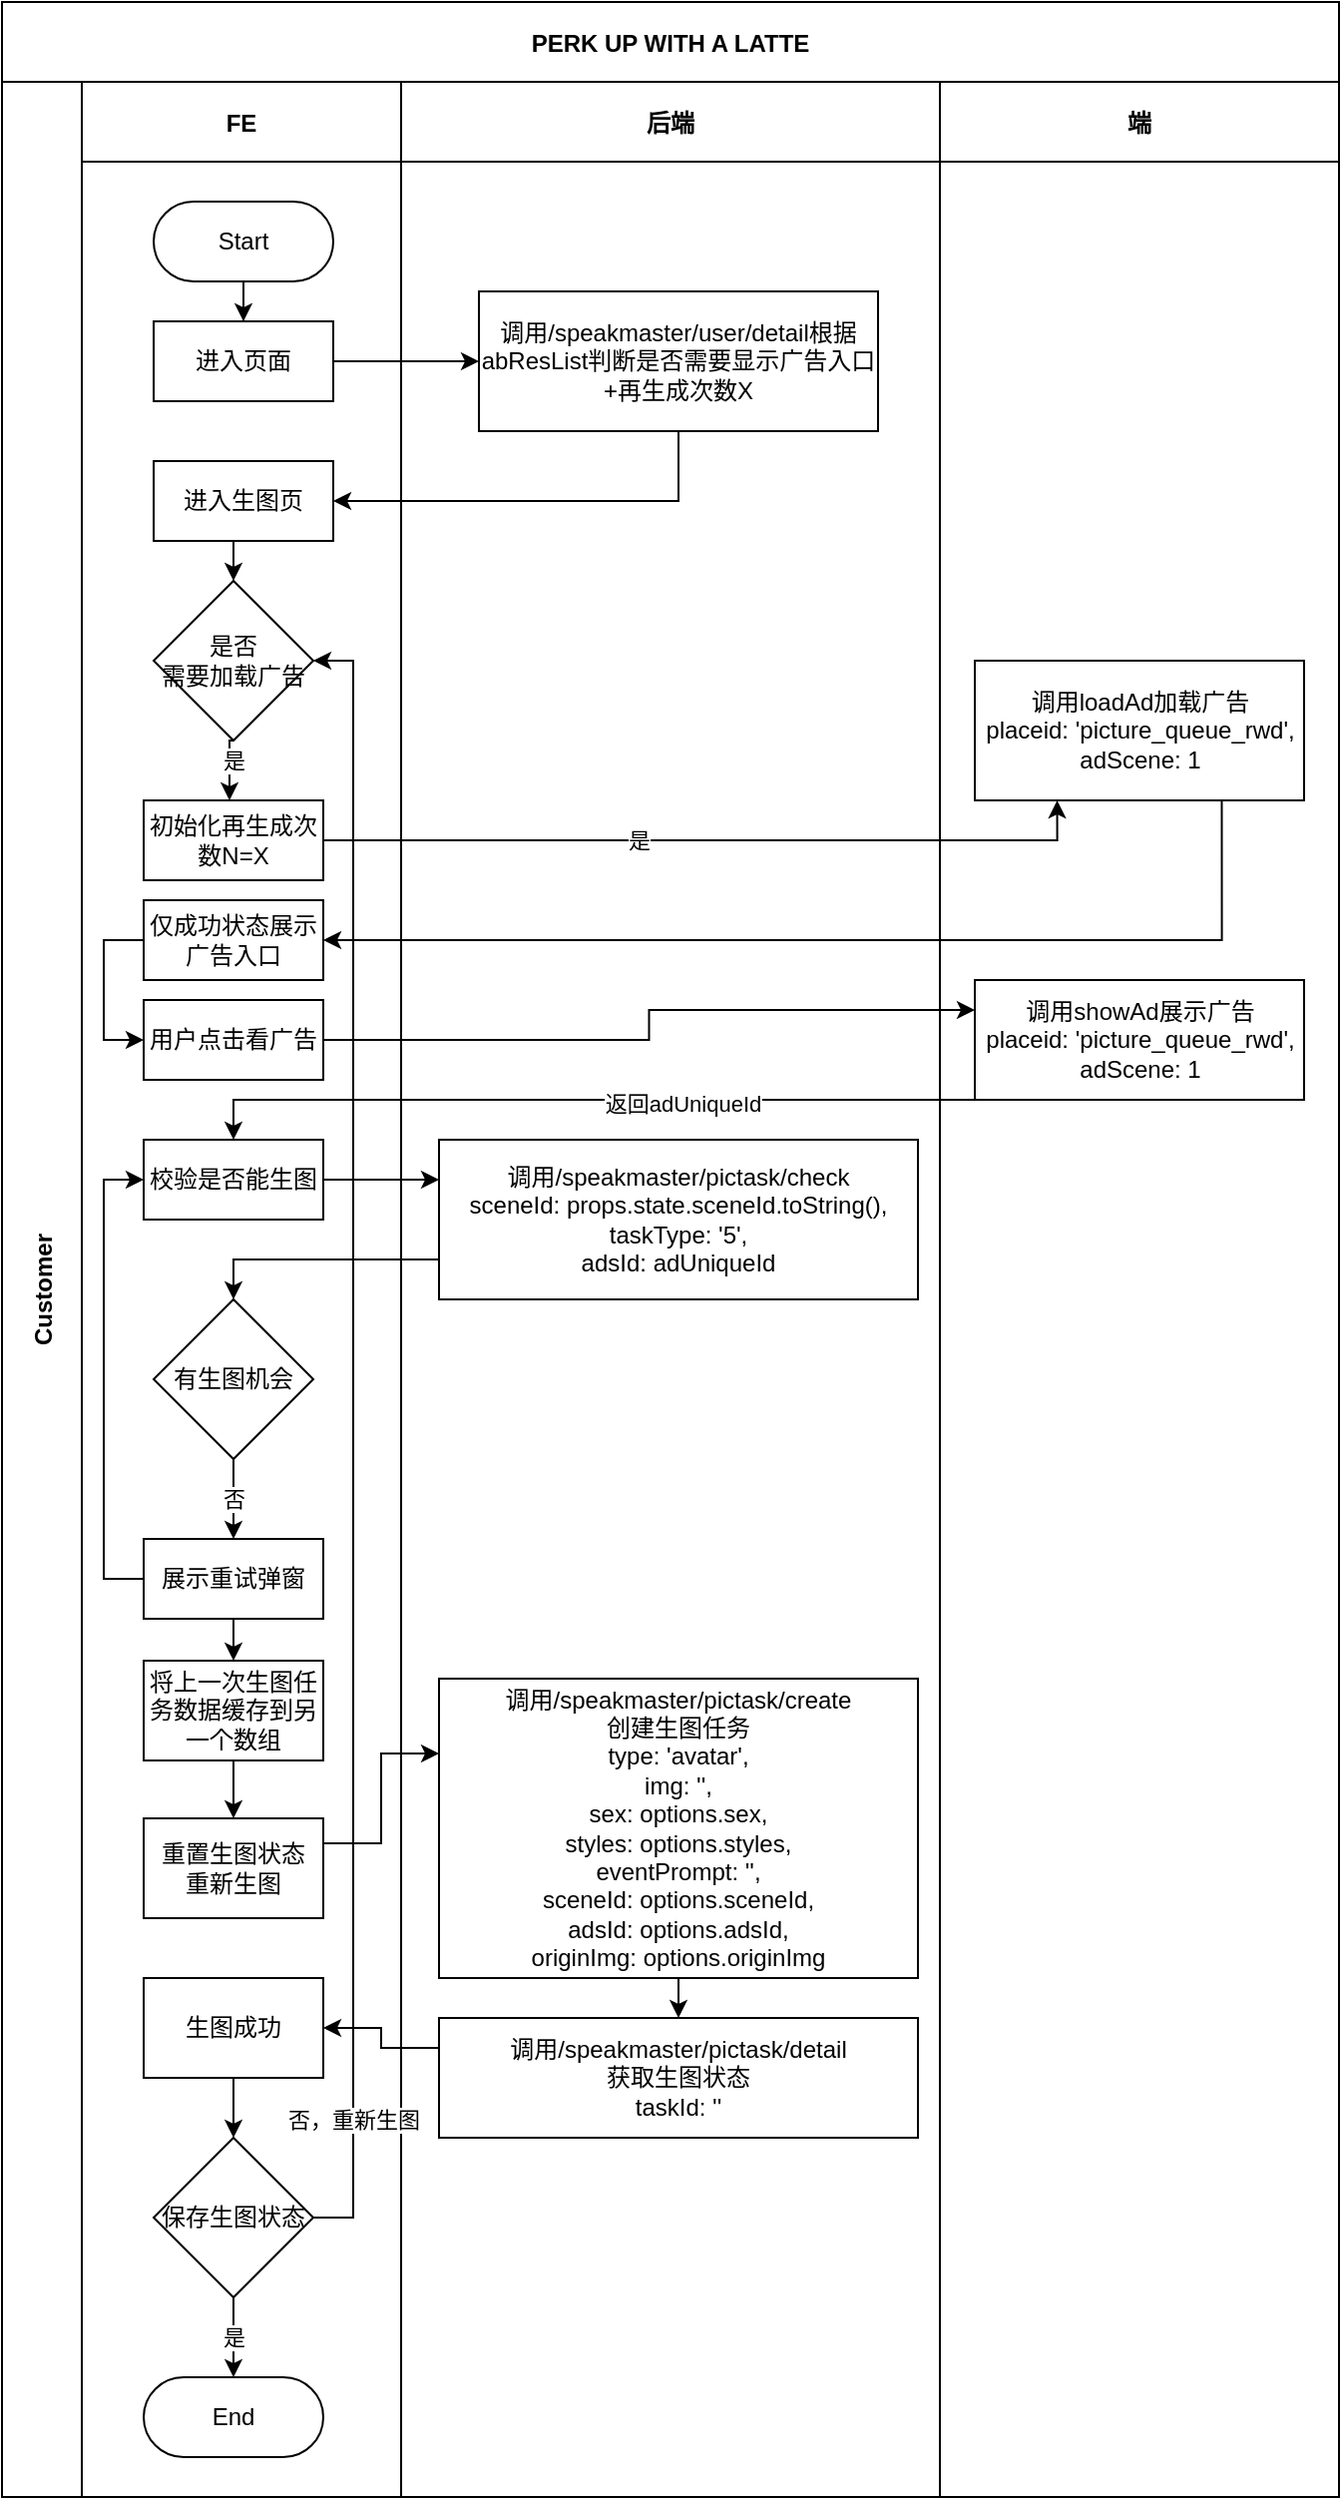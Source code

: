 <mxfile version="26.0.16">
  <diagram id="kgpKYQtTHZ0yAKxKKP6v" name="Page-1">
    <mxGraphModel dx="934" dy="568" grid="1" gridSize="10" guides="1" tooltips="1" connect="1" arrows="1" fold="1" page="1" pageScale="1" pageWidth="850" pageHeight="1100" math="0" shadow="0">
      <root>
        <mxCell id="0" />
        <mxCell id="1" parent="0" />
        <mxCell id="3nuBFxr9cyL0pnOWT2aG-1" value="PERK UP WITH A LATTE" style="shape=table;childLayout=tableLayout;startSize=40;collapsible=0;recursiveResize=0;expand=0;fillColor=none;fontStyle=1" parent="1" vertex="1">
          <mxGeometry x="100" y="70" width="670" height="1250" as="geometry" />
        </mxCell>
        <mxCell id="3nuBFxr9cyL0pnOWT2aG-3" value="Customer" style="shape=tableRow;horizontal=0;swimlaneHead=0;swimlaneBody=0;top=0;left=0;bottom=0;right=0;fillColor=none;points=[[0,0.5],[1,0.5]];portConstraint=eastwest;startSize=40;collapsible=0;recursiveResize=0;expand=0;fontStyle=1;" parent="3nuBFxr9cyL0pnOWT2aG-1" vertex="1">
          <mxGeometry y="40" width="670" height="1210" as="geometry" />
        </mxCell>
        <mxCell id="3nuBFxr9cyL0pnOWT2aG-4" value="FE" style="swimlane;swimlaneHead=0;swimlaneBody=0;connectable=0;fillColor=none;startSize=40;collapsible=0;recursiveResize=0;expand=0;fontStyle=1;" parent="3nuBFxr9cyL0pnOWT2aG-3" vertex="1">
          <mxGeometry x="40" width="160" height="1210" as="geometry">
            <mxRectangle width="160" height="1210" as="alternateBounds" />
          </mxGeometry>
        </mxCell>
        <mxCell id="3nuBFxr9cyL0pnOWT2aG-5" style="edgeStyle=orthogonalEdgeStyle;rounded=0;orthogonalLoop=1;jettySize=auto;html=1;" parent="3nuBFxr9cyL0pnOWT2aG-4" source="3nuBFxr9cyL0pnOWT2aG-6" target="3nuBFxr9cyL0pnOWT2aG-7" edge="1">
          <mxGeometry relative="1" as="geometry" />
        </mxCell>
        <mxCell id="3nuBFxr9cyL0pnOWT2aG-6" value="Start" style="rounded=1;whiteSpace=wrap;html=1;arcSize=50;" parent="3nuBFxr9cyL0pnOWT2aG-4" vertex="1">
          <mxGeometry x="36" y="60" width="90" height="40" as="geometry" />
        </mxCell>
        <mxCell id="3nuBFxr9cyL0pnOWT2aG-7" value="进入页面" style="rounded=0;whiteSpace=wrap;html=1;" parent="3nuBFxr9cyL0pnOWT2aG-4" vertex="1">
          <mxGeometry x="36" y="120" width="90" height="40" as="geometry" />
        </mxCell>
        <mxCell id="83-cvZ2OEZh-le51dASl-3" style="edgeStyle=orthogonalEdgeStyle;rounded=0;orthogonalLoop=1;jettySize=auto;html=1;exitX=0.5;exitY=1;exitDx=0;exitDy=0;entryX=0.5;entryY=0;entryDx=0;entryDy=0;" edge="1" parent="3nuBFxr9cyL0pnOWT2aG-4" source="3nuBFxr9cyL0pnOWT2aG-17" target="83-cvZ2OEZh-le51dASl-2">
          <mxGeometry relative="1" as="geometry" />
        </mxCell>
        <mxCell id="3nuBFxr9cyL0pnOWT2aG-17" value="进入生图页" style="rounded=0;whiteSpace=wrap;html=1;" parent="3nuBFxr9cyL0pnOWT2aG-4" vertex="1">
          <mxGeometry x="36" y="190" width="90" height="40" as="geometry" />
        </mxCell>
        <mxCell id="83-cvZ2OEZh-le51dASl-7" style="edgeStyle=orthogonalEdgeStyle;rounded=0;orthogonalLoop=1;jettySize=auto;html=1;exitX=0.5;exitY=1;exitDx=0;exitDy=0;entryX=0.5;entryY=0;entryDx=0;entryDy=0;" edge="1" parent="3nuBFxr9cyL0pnOWT2aG-4" source="83-cvZ2OEZh-le51dASl-2">
          <mxGeometry relative="1" as="geometry">
            <mxPoint x="74" y="330" as="sourcePoint" />
            <mxPoint x="74" y="360" as="targetPoint" />
          </mxGeometry>
        </mxCell>
        <mxCell id="83-cvZ2OEZh-le51dASl-51" value="是" style="edgeLabel;html=1;align=center;verticalAlign=middle;resizable=0;points=[];" vertex="1" connectable="0" parent="83-cvZ2OEZh-le51dASl-7">
          <mxGeometry x="-0.267" y="4" relative="1" as="geometry">
            <mxPoint x="-2" as="offset" />
          </mxGeometry>
        </mxCell>
        <mxCell id="83-cvZ2OEZh-le51dASl-2" value="&lt;div&gt;是否&lt;/div&gt;需要加载广告" style="rhombus;whiteSpace=wrap;html=1;" vertex="1" parent="3nuBFxr9cyL0pnOWT2aG-4">
          <mxGeometry x="36" y="250" width="80" height="80" as="geometry" />
        </mxCell>
        <mxCell id="83-cvZ2OEZh-le51dASl-6" value="初始化再生成次数N=X" style="rounded=0;whiteSpace=wrap;html=1;" vertex="1" parent="3nuBFxr9cyL0pnOWT2aG-4">
          <mxGeometry x="31" y="360" width="90" height="40" as="geometry" />
        </mxCell>
        <mxCell id="83-cvZ2OEZh-le51dASl-8" value="用户点击看广告" style="rounded=0;whiteSpace=wrap;html=1;" vertex="1" parent="3nuBFxr9cyL0pnOWT2aG-4">
          <mxGeometry x="31" y="460" width="90" height="40" as="geometry" />
        </mxCell>
        <mxCell id="83-cvZ2OEZh-le51dASl-27" value="校验是否能生图" style="rounded=0;whiteSpace=wrap;html=1;" vertex="1" parent="3nuBFxr9cyL0pnOWT2aG-4">
          <mxGeometry x="31" y="530" width="90" height="40" as="geometry" />
        </mxCell>
        <mxCell id="83-cvZ2OEZh-le51dASl-32" value="否" style="edgeStyle=orthogonalEdgeStyle;rounded=0;orthogonalLoop=1;jettySize=auto;html=1;exitX=0.5;exitY=1;exitDx=0;exitDy=0;entryX=0.5;entryY=0;entryDx=0;entryDy=0;" edge="1" parent="3nuBFxr9cyL0pnOWT2aG-4" source="83-cvZ2OEZh-le51dASl-29" target="83-cvZ2OEZh-le51dASl-31">
          <mxGeometry relative="1" as="geometry" />
        </mxCell>
        <mxCell id="83-cvZ2OEZh-le51dASl-29" value="有生图机会&lt;div&gt;&lt;/div&gt;" style="rhombus;whiteSpace=wrap;html=1;" vertex="1" parent="3nuBFxr9cyL0pnOWT2aG-4">
          <mxGeometry x="36" y="610" width="80" height="80" as="geometry" />
        </mxCell>
        <mxCell id="83-cvZ2OEZh-le51dASl-33" style="edgeStyle=orthogonalEdgeStyle;rounded=0;orthogonalLoop=1;jettySize=auto;html=1;exitX=0;exitY=0.5;exitDx=0;exitDy=0;entryX=0;entryY=0.5;entryDx=0;entryDy=0;" edge="1" parent="3nuBFxr9cyL0pnOWT2aG-4" source="83-cvZ2OEZh-le51dASl-31" target="83-cvZ2OEZh-le51dASl-27">
          <mxGeometry relative="1" as="geometry" />
        </mxCell>
        <mxCell id="83-cvZ2OEZh-le51dASl-35" style="edgeStyle=orthogonalEdgeStyle;rounded=0;orthogonalLoop=1;jettySize=auto;html=1;exitX=0.5;exitY=1;exitDx=0;exitDy=0;entryX=0.5;entryY=0;entryDx=0;entryDy=0;" edge="1" parent="3nuBFxr9cyL0pnOWT2aG-4" source="83-cvZ2OEZh-le51dASl-31" target="83-cvZ2OEZh-le51dASl-34">
          <mxGeometry relative="1" as="geometry" />
        </mxCell>
        <mxCell id="83-cvZ2OEZh-le51dASl-31" value="展示重试弹窗" style="rounded=0;whiteSpace=wrap;html=1;" vertex="1" parent="3nuBFxr9cyL0pnOWT2aG-4">
          <mxGeometry x="31" y="730" width="90" height="40" as="geometry" />
        </mxCell>
        <mxCell id="83-cvZ2OEZh-le51dASl-37" style="edgeStyle=orthogonalEdgeStyle;rounded=0;orthogonalLoop=1;jettySize=auto;html=1;exitX=0.5;exitY=1;exitDx=0;exitDy=0;entryX=0.5;entryY=0;entryDx=0;entryDy=0;" edge="1" parent="3nuBFxr9cyL0pnOWT2aG-4" source="83-cvZ2OEZh-le51dASl-34" target="83-cvZ2OEZh-le51dASl-36">
          <mxGeometry relative="1" as="geometry" />
        </mxCell>
        <mxCell id="83-cvZ2OEZh-le51dASl-34" value="&lt;div&gt;将上一次生图任务数据缓存到另一个数组&lt;/div&gt;" style="rounded=0;whiteSpace=wrap;html=1;" vertex="1" parent="3nuBFxr9cyL0pnOWT2aG-4">
          <mxGeometry x="31" y="791" width="90" height="50" as="geometry" />
        </mxCell>
        <mxCell id="83-cvZ2OEZh-le51dASl-36" value="重置生图状态&lt;div&gt;重新生图&lt;/div&gt;" style="rounded=0;whiteSpace=wrap;html=1;" vertex="1" parent="3nuBFxr9cyL0pnOWT2aG-4">
          <mxGeometry x="31" y="870" width="90" height="50" as="geometry" />
        </mxCell>
        <mxCell id="83-cvZ2OEZh-le51dASl-43" style="edgeStyle=orthogonalEdgeStyle;rounded=0;orthogonalLoop=1;jettySize=auto;html=1;exitX=0.5;exitY=1;exitDx=0;exitDy=0;entryX=0.5;entryY=0;entryDx=0;entryDy=0;" edge="1" parent="3nuBFxr9cyL0pnOWT2aG-4" source="83-cvZ2OEZh-le51dASl-38" target="83-cvZ2OEZh-le51dASl-40">
          <mxGeometry relative="1" as="geometry" />
        </mxCell>
        <mxCell id="83-cvZ2OEZh-le51dASl-38" value="生图成功" style="rounded=0;whiteSpace=wrap;html=1;" vertex="1" parent="3nuBFxr9cyL0pnOWT2aG-4">
          <mxGeometry x="31" y="950" width="90" height="50" as="geometry" />
        </mxCell>
        <mxCell id="83-cvZ2OEZh-le51dASl-44" value="是" style="edgeStyle=orthogonalEdgeStyle;rounded=0;orthogonalLoop=1;jettySize=auto;html=1;exitX=0.5;exitY=1;exitDx=0;exitDy=0;entryX=0.5;entryY=0;entryDx=0;entryDy=0;" edge="1" parent="3nuBFxr9cyL0pnOWT2aG-4" source="83-cvZ2OEZh-le51dASl-40" target="83-cvZ2OEZh-le51dASl-41">
          <mxGeometry relative="1" as="geometry" />
        </mxCell>
        <mxCell id="83-cvZ2OEZh-le51dASl-45" style="edgeStyle=orthogonalEdgeStyle;rounded=0;orthogonalLoop=1;jettySize=auto;html=1;exitX=1;exitY=0.5;exitDx=0;exitDy=0;entryX=1;entryY=0.5;entryDx=0;entryDy=0;" edge="1" parent="3nuBFxr9cyL0pnOWT2aG-4" source="83-cvZ2OEZh-le51dASl-40" target="83-cvZ2OEZh-le51dASl-2">
          <mxGeometry relative="1" as="geometry" />
        </mxCell>
        <mxCell id="83-cvZ2OEZh-le51dASl-46" value="否，重新生图" style="edgeLabel;html=1;align=center;verticalAlign=middle;resizable=0;points=[];" vertex="1" connectable="0" parent="83-cvZ2OEZh-le51dASl-45">
          <mxGeometry x="-0.832" y="1" relative="1" as="geometry">
            <mxPoint x="1" as="offset" />
          </mxGeometry>
        </mxCell>
        <mxCell id="83-cvZ2OEZh-le51dASl-40" value="保存生图状态&lt;div&gt;&lt;/div&gt;" style="rhombus;whiteSpace=wrap;html=1;" vertex="1" parent="3nuBFxr9cyL0pnOWT2aG-4">
          <mxGeometry x="36" y="1030" width="80" height="80" as="geometry" />
        </mxCell>
        <mxCell id="83-cvZ2OEZh-le51dASl-41" value="End" style="rounded=1;whiteSpace=wrap;html=1;arcSize=50;" vertex="1" parent="3nuBFxr9cyL0pnOWT2aG-4">
          <mxGeometry x="31" y="1150" width="90" height="40" as="geometry" />
        </mxCell>
        <mxCell id="83-cvZ2OEZh-le51dASl-55" style="edgeStyle=orthogonalEdgeStyle;rounded=0;orthogonalLoop=1;jettySize=auto;html=1;exitX=0;exitY=0.5;exitDx=0;exitDy=0;entryX=0;entryY=0.5;entryDx=0;entryDy=0;" edge="1" parent="3nuBFxr9cyL0pnOWT2aG-4" source="83-cvZ2OEZh-le51dASl-52" target="83-cvZ2OEZh-le51dASl-8">
          <mxGeometry relative="1" as="geometry" />
        </mxCell>
        <mxCell id="83-cvZ2OEZh-le51dASl-52" value="仅成功状态展示广告入口" style="rounded=0;whiteSpace=wrap;html=1;" vertex="1" parent="3nuBFxr9cyL0pnOWT2aG-4">
          <mxGeometry x="31" y="410" width="90" height="40" as="geometry" />
        </mxCell>
        <mxCell id="3nuBFxr9cyL0pnOWT2aG-8" value="后端" style="swimlane;swimlaneHead=0;swimlaneBody=0;connectable=0;fillColor=none;startSize=40;collapsible=0;recursiveResize=0;expand=0;fontStyle=1;" parent="3nuBFxr9cyL0pnOWT2aG-3" vertex="1">
          <mxGeometry x="200" width="270" height="1210" as="geometry">
            <mxRectangle width="270" height="1210" as="alternateBounds" />
          </mxGeometry>
        </mxCell>
        <mxCell id="3nuBFxr9cyL0pnOWT2aG-9" value="调用/speakmaster/user/detail根据abResList判断是否需要显示广告入口&lt;div&gt;+再生成次数X&lt;/div&gt;" style="rounded=0;whiteSpace=wrap;html=1;" parent="3nuBFxr9cyL0pnOWT2aG-8" vertex="1">
          <mxGeometry x="39" y="105" width="200" height="70" as="geometry" />
        </mxCell>
        <mxCell id="83-cvZ2OEZh-le51dASl-16" value="调用/speakmaster/pictask/check&lt;div&gt;sceneId: props.state.sceneId.toString(), taskType: &#39;5&#39;,&lt;/div&gt;&lt;div&gt;adsId: adUniqueId&lt;/div&gt;" style="rounded=0;whiteSpace=wrap;html=1;" vertex="1" parent="3nuBFxr9cyL0pnOWT2aG-8">
          <mxGeometry x="19" y="530" width="240" height="80" as="geometry" />
        </mxCell>
        <mxCell id="83-cvZ2OEZh-le51dASl-47" value="调用/speakmaster/pictask/create&lt;div&gt;创建生图任务&lt;br&gt;&lt;div&gt;type: &#39;avatar&#39;,&lt;/div&gt;&lt;div&gt;img: &#39;&#39;,&lt;/div&gt;&lt;div&gt;sex: options.sex,&lt;/div&gt;&lt;div&gt;styles: options.styles,&lt;/div&gt;&lt;div&gt;eventPrompt: &#39;&#39;,&lt;/div&gt;&lt;div&gt;sceneId: options.sceneId,&lt;/div&gt;&lt;div&gt;adsId: options.adsId,&lt;/div&gt;&lt;div&gt;originImg: options.originImg&lt;br&gt;&lt;/div&gt;&lt;/div&gt;" style="rounded=0;whiteSpace=wrap;html=1;" vertex="1" parent="3nuBFxr9cyL0pnOWT2aG-8">
          <mxGeometry x="19" y="800" width="240" height="150" as="geometry" />
        </mxCell>
        <mxCell id="83-cvZ2OEZh-le51dASl-49" value="调用/speakmaster/pictask/detail&lt;div&gt;获取生图状态&lt;br&gt;&lt;div&gt;taskId: &#39;&#39;&lt;/div&gt;&lt;/div&gt;" style="rounded=0;whiteSpace=wrap;html=1;" vertex="1" parent="3nuBFxr9cyL0pnOWT2aG-8">
          <mxGeometry x="19" y="970" width="240" height="60" as="geometry" />
        </mxCell>
        <mxCell id="83-cvZ2OEZh-le51dASl-42" style="edgeStyle=orthogonalEdgeStyle;rounded=0;orthogonalLoop=1;jettySize=auto;html=1;exitX=0.5;exitY=1;exitDx=0;exitDy=0;entryX=0.5;entryY=0;entryDx=0;entryDy=0;" edge="1" parent="3nuBFxr9cyL0pnOWT2aG-8" source="83-cvZ2OEZh-le51dASl-47" target="83-cvZ2OEZh-le51dASl-49">
          <mxGeometry relative="1" as="geometry" />
        </mxCell>
        <mxCell id="3nuBFxr9cyL0pnOWT2aG-11" value="端" style="swimlane;swimlaneHead=0;swimlaneBody=0;connectable=0;fillColor=none;startSize=40;collapsible=0;recursiveResize=0;expand=0;fontStyle=1;" parent="3nuBFxr9cyL0pnOWT2aG-3" vertex="1">
          <mxGeometry x="470" width="200" height="1210" as="geometry">
            <mxRectangle width="200" height="1210" as="alternateBounds" />
          </mxGeometry>
        </mxCell>
        <mxCell id="3nuBFxr9cyL0pnOWT2aG-13" value="调用loadAd加载广告&lt;div&gt;placeid: &#39;picture_queue_rwd&#39;, adScene: 1&lt;br&gt;&lt;/div&gt;" style="rounded=0;whiteSpace=wrap;html=1;" parent="3nuBFxr9cyL0pnOWT2aG-11" vertex="1">
          <mxGeometry x="17.5" y="290" width="165" height="70" as="geometry" />
        </mxCell>
        <mxCell id="83-cvZ2OEZh-le51dASl-11" value="调用showAd展示广告&lt;div&gt;placeid: &#39;picture_queue_rwd&#39;, adScene: 1&lt;br&gt;&lt;/div&gt;" style="rounded=0;whiteSpace=wrap;html=1;" vertex="1" parent="3nuBFxr9cyL0pnOWT2aG-11">
          <mxGeometry x="17.5" y="450" width="165" height="60" as="geometry" />
        </mxCell>
        <mxCell id="3nuBFxr9cyL0pnOWT2aG-2" value="" style="edgeStyle=orthogonalEdgeStyle;rounded=0;orthogonalLoop=1;jettySize=auto;html=1;entryX=0;entryY=0.5;entryDx=0;entryDy=0;" parent="3nuBFxr9cyL0pnOWT2aG-3" source="3nuBFxr9cyL0pnOWT2aG-7" target="3nuBFxr9cyL0pnOWT2aG-9" edge="1">
          <mxGeometry relative="1" as="geometry" />
        </mxCell>
        <mxCell id="3nuBFxr9cyL0pnOWT2aG-25" value="" style="edgeStyle=orthogonalEdgeStyle;rounded=0;orthogonalLoop=1;jettySize=auto;html=1;entryX=1;entryY=0.5;entryDx=0;entryDy=0;exitX=0.5;exitY=1;exitDx=0;exitDy=0;" parent="3nuBFxr9cyL0pnOWT2aG-3" source="3nuBFxr9cyL0pnOWT2aG-9" target="3nuBFxr9cyL0pnOWT2aG-17" edge="1">
          <mxGeometry relative="1" as="geometry" />
        </mxCell>
        <mxCell id="83-cvZ2OEZh-le51dASl-4" style="edgeStyle=orthogonalEdgeStyle;rounded=0;orthogonalLoop=1;jettySize=auto;html=1;exitX=1;exitY=0.5;exitDx=0;exitDy=0;entryX=0.25;entryY=1;entryDx=0;entryDy=0;" edge="1" parent="3nuBFxr9cyL0pnOWT2aG-3" source="83-cvZ2OEZh-le51dASl-6" target="3nuBFxr9cyL0pnOWT2aG-13">
          <mxGeometry relative="1" as="geometry" />
        </mxCell>
        <mxCell id="83-cvZ2OEZh-le51dASl-5" value="是" style="edgeLabel;html=1;align=center;verticalAlign=middle;resizable=0;points=[];" vertex="1" connectable="0" parent="83-cvZ2OEZh-le51dASl-4">
          <mxGeometry x="-0.194" y="-2" relative="1" as="geometry">
            <mxPoint x="1" y="-2" as="offset" />
          </mxGeometry>
        </mxCell>
        <mxCell id="83-cvZ2OEZh-le51dASl-13" style="edgeStyle=orthogonalEdgeStyle;rounded=0;orthogonalLoop=1;jettySize=auto;html=1;exitX=1;exitY=0.5;exitDx=0;exitDy=0;entryX=0;entryY=0.25;entryDx=0;entryDy=0;" edge="1" parent="3nuBFxr9cyL0pnOWT2aG-3" source="83-cvZ2OEZh-le51dASl-8" target="83-cvZ2OEZh-le51dASl-11">
          <mxGeometry relative="1" as="geometry" />
        </mxCell>
        <mxCell id="83-cvZ2OEZh-le51dASl-14" style="edgeStyle=orthogonalEdgeStyle;rounded=0;orthogonalLoop=1;jettySize=auto;html=1;exitX=0;exitY=0.75;exitDx=0;exitDy=0;entryX=0.5;entryY=0;entryDx=0;entryDy=0;" edge="1" parent="3nuBFxr9cyL0pnOWT2aG-3" source="83-cvZ2OEZh-le51dASl-11" target="83-cvZ2OEZh-le51dASl-27">
          <mxGeometry relative="1" as="geometry">
            <mxPoint x="150" y="530" as="targetPoint" />
            <Array as="points">
              <mxPoint x="488" y="510" />
              <mxPoint x="116" y="510" />
            </Array>
          </mxGeometry>
        </mxCell>
        <mxCell id="83-cvZ2OEZh-le51dASl-15" value="返回adUniqueId" style="edgeLabel;html=1;align=center;verticalAlign=middle;resizable=0;points=[];" vertex="1" connectable="0" parent="83-cvZ2OEZh-le51dASl-14">
          <mxGeometry x="-0.204" y="2" relative="1" as="geometry">
            <mxPoint as="offset" />
          </mxGeometry>
        </mxCell>
        <mxCell id="83-cvZ2OEZh-le51dASl-28" style="edgeStyle=orthogonalEdgeStyle;rounded=0;orthogonalLoop=1;jettySize=auto;html=1;exitX=1;exitY=0.5;exitDx=0;exitDy=0;entryX=0;entryY=0.25;entryDx=0;entryDy=0;" edge="1" parent="3nuBFxr9cyL0pnOWT2aG-3" source="83-cvZ2OEZh-le51dASl-27" target="83-cvZ2OEZh-le51dASl-16">
          <mxGeometry relative="1" as="geometry" />
        </mxCell>
        <mxCell id="83-cvZ2OEZh-le51dASl-30" style="edgeStyle=orthogonalEdgeStyle;rounded=0;orthogonalLoop=1;jettySize=auto;html=1;exitX=0;exitY=0.75;exitDx=0;exitDy=0;entryX=0.5;entryY=0;entryDx=0;entryDy=0;" edge="1" parent="3nuBFxr9cyL0pnOWT2aG-3" source="83-cvZ2OEZh-le51dASl-16" target="83-cvZ2OEZh-le51dASl-29">
          <mxGeometry relative="1" as="geometry" />
        </mxCell>
        <mxCell id="83-cvZ2OEZh-le51dASl-48" style="edgeStyle=orthogonalEdgeStyle;rounded=0;orthogonalLoop=1;jettySize=auto;html=1;exitX=1;exitY=0.25;exitDx=0;exitDy=0;entryX=0;entryY=0.25;entryDx=0;entryDy=0;" edge="1" parent="3nuBFxr9cyL0pnOWT2aG-3" source="83-cvZ2OEZh-le51dASl-36" target="83-cvZ2OEZh-le51dASl-47">
          <mxGeometry relative="1" as="geometry" />
        </mxCell>
        <mxCell id="83-cvZ2OEZh-le51dASl-50" style="edgeStyle=orthogonalEdgeStyle;rounded=0;orthogonalLoop=1;jettySize=auto;html=1;exitX=0;exitY=0.25;exitDx=0;exitDy=0;entryX=1;entryY=0.5;entryDx=0;entryDy=0;" edge="1" parent="3nuBFxr9cyL0pnOWT2aG-3" source="83-cvZ2OEZh-le51dASl-49" target="83-cvZ2OEZh-le51dASl-38">
          <mxGeometry relative="1" as="geometry" />
        </mxCell>
        <mxCell id="83-cvZ2OEZh-le51dASl-54" style="edgeStyle=orthogonalEdgeStyle;rounded=0;orthogonalLoop=1;jettySize=auto;html=1;exitX=0.75;exitY=1;exitDx=0;exitDy=0;entryX=1;entryY=0.5;entryDx=0;entryDy=0;" edge="1" parent="3nuBFxr9cyL0pnOWT2aG-3" source="3nuBFxr9cyL0pnOWT2aG-13" target="83-cvZ2OEZh-le51dASl-52">
          <mxGeometry relative="1" as="geometry" />
        </mxCell>
      </root>
    </mxGraphModel>
  </diagram>
</mxfile>
